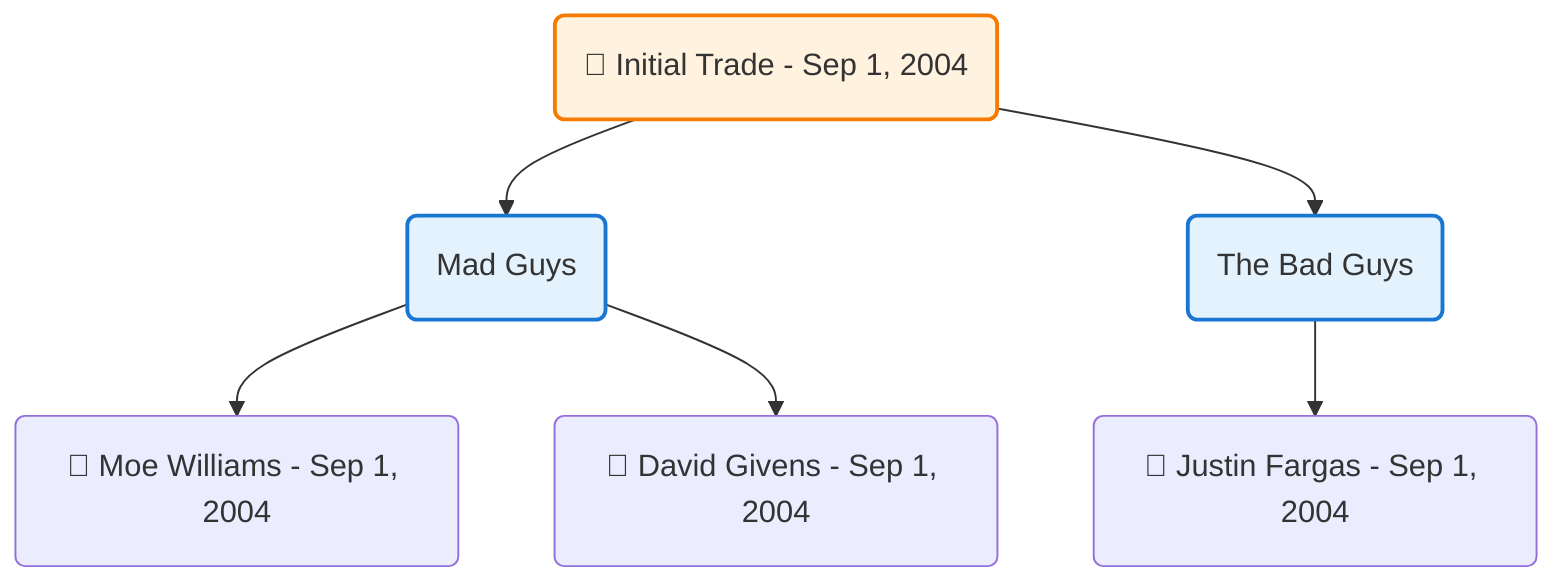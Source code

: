flowchart TD

    TRADE_MAIN("🔄 Initial Trade - Sep 1, 2004")
    TEAM_1("Mad Guys")
    TEAM_2("The Bad Guys")
    NODE_7ef25f6c-7108-4d9e-94c5-35362cadfc3a("🔄 Moe Williams - Sep 1, 2004")
    NODE_2917285a-2a04-4ad3-9700-5b010994ab99("🔄 David Givens - Sep 1, 2004")
    NODE_88c7b60e-c5c9-48c0-877f-a920c1496c3a("🔄 Justin Fargas - Sep 1, 2004")

    TRADE_MAIN --> TEAM_1
    TRADE_MAIN --> TEAM_2
    TEAM_1 --> NODE_7ef25f6c-7108-4d9e-94c5-35362cadfc3a
    TEAM_1 --> NODE_2917285a-2a04-4ad3-9700-5b010994ab99
    TEAM_2 --> NODE_88c7b60e-c5c9-48c0-877f-a920c1496c3a

    %% Node styling
    classDef teamNode fill:#e3f2fd,stroke:#1976d2,stroke-width:2px
    classDef tradeNode fill:#fff3e0,stroke:#f57c00,stroke-width:2px
    classDef playerNode fill:#f3e5f5,stroke:#7b1fa2,stroke-width:1px
    classDef nonRootPlayerNode fill:#f5f5f5,stroke:#757575,stroke-width:1px
    classDef endNode fill:#ffebee,stroke:#c62828,stroke-width:2px
    classDef waiverNode fill:#e8f5e8,stroke:#388e3c,stroke-width:2px
    classDef championshipNode fill:#fff9c4,stroke:#f57f17,stroke-width:3px

    class TEAM_1,TEAM_2 teamNode
    class TRADE_MAIN tradeNode